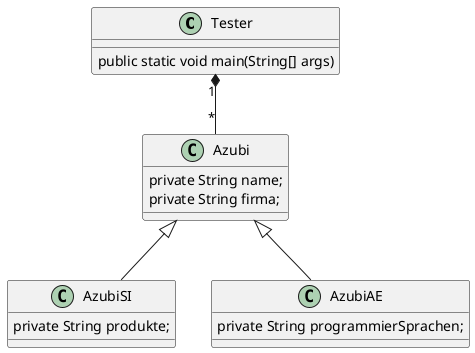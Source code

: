 @startuml

class Tester {
    public static void main(String[] args)
}

class Azubi {
    private String name;
    private String firma;
}

class AzubiSI {
    private String produkte;
}

class AzubiAE {
    private String programmierSprachen;

}

Azubi <|-- AzubiAE
Azubi <|-- AzubiSI

Tester "1" *-- "*" Azubi
@enduml